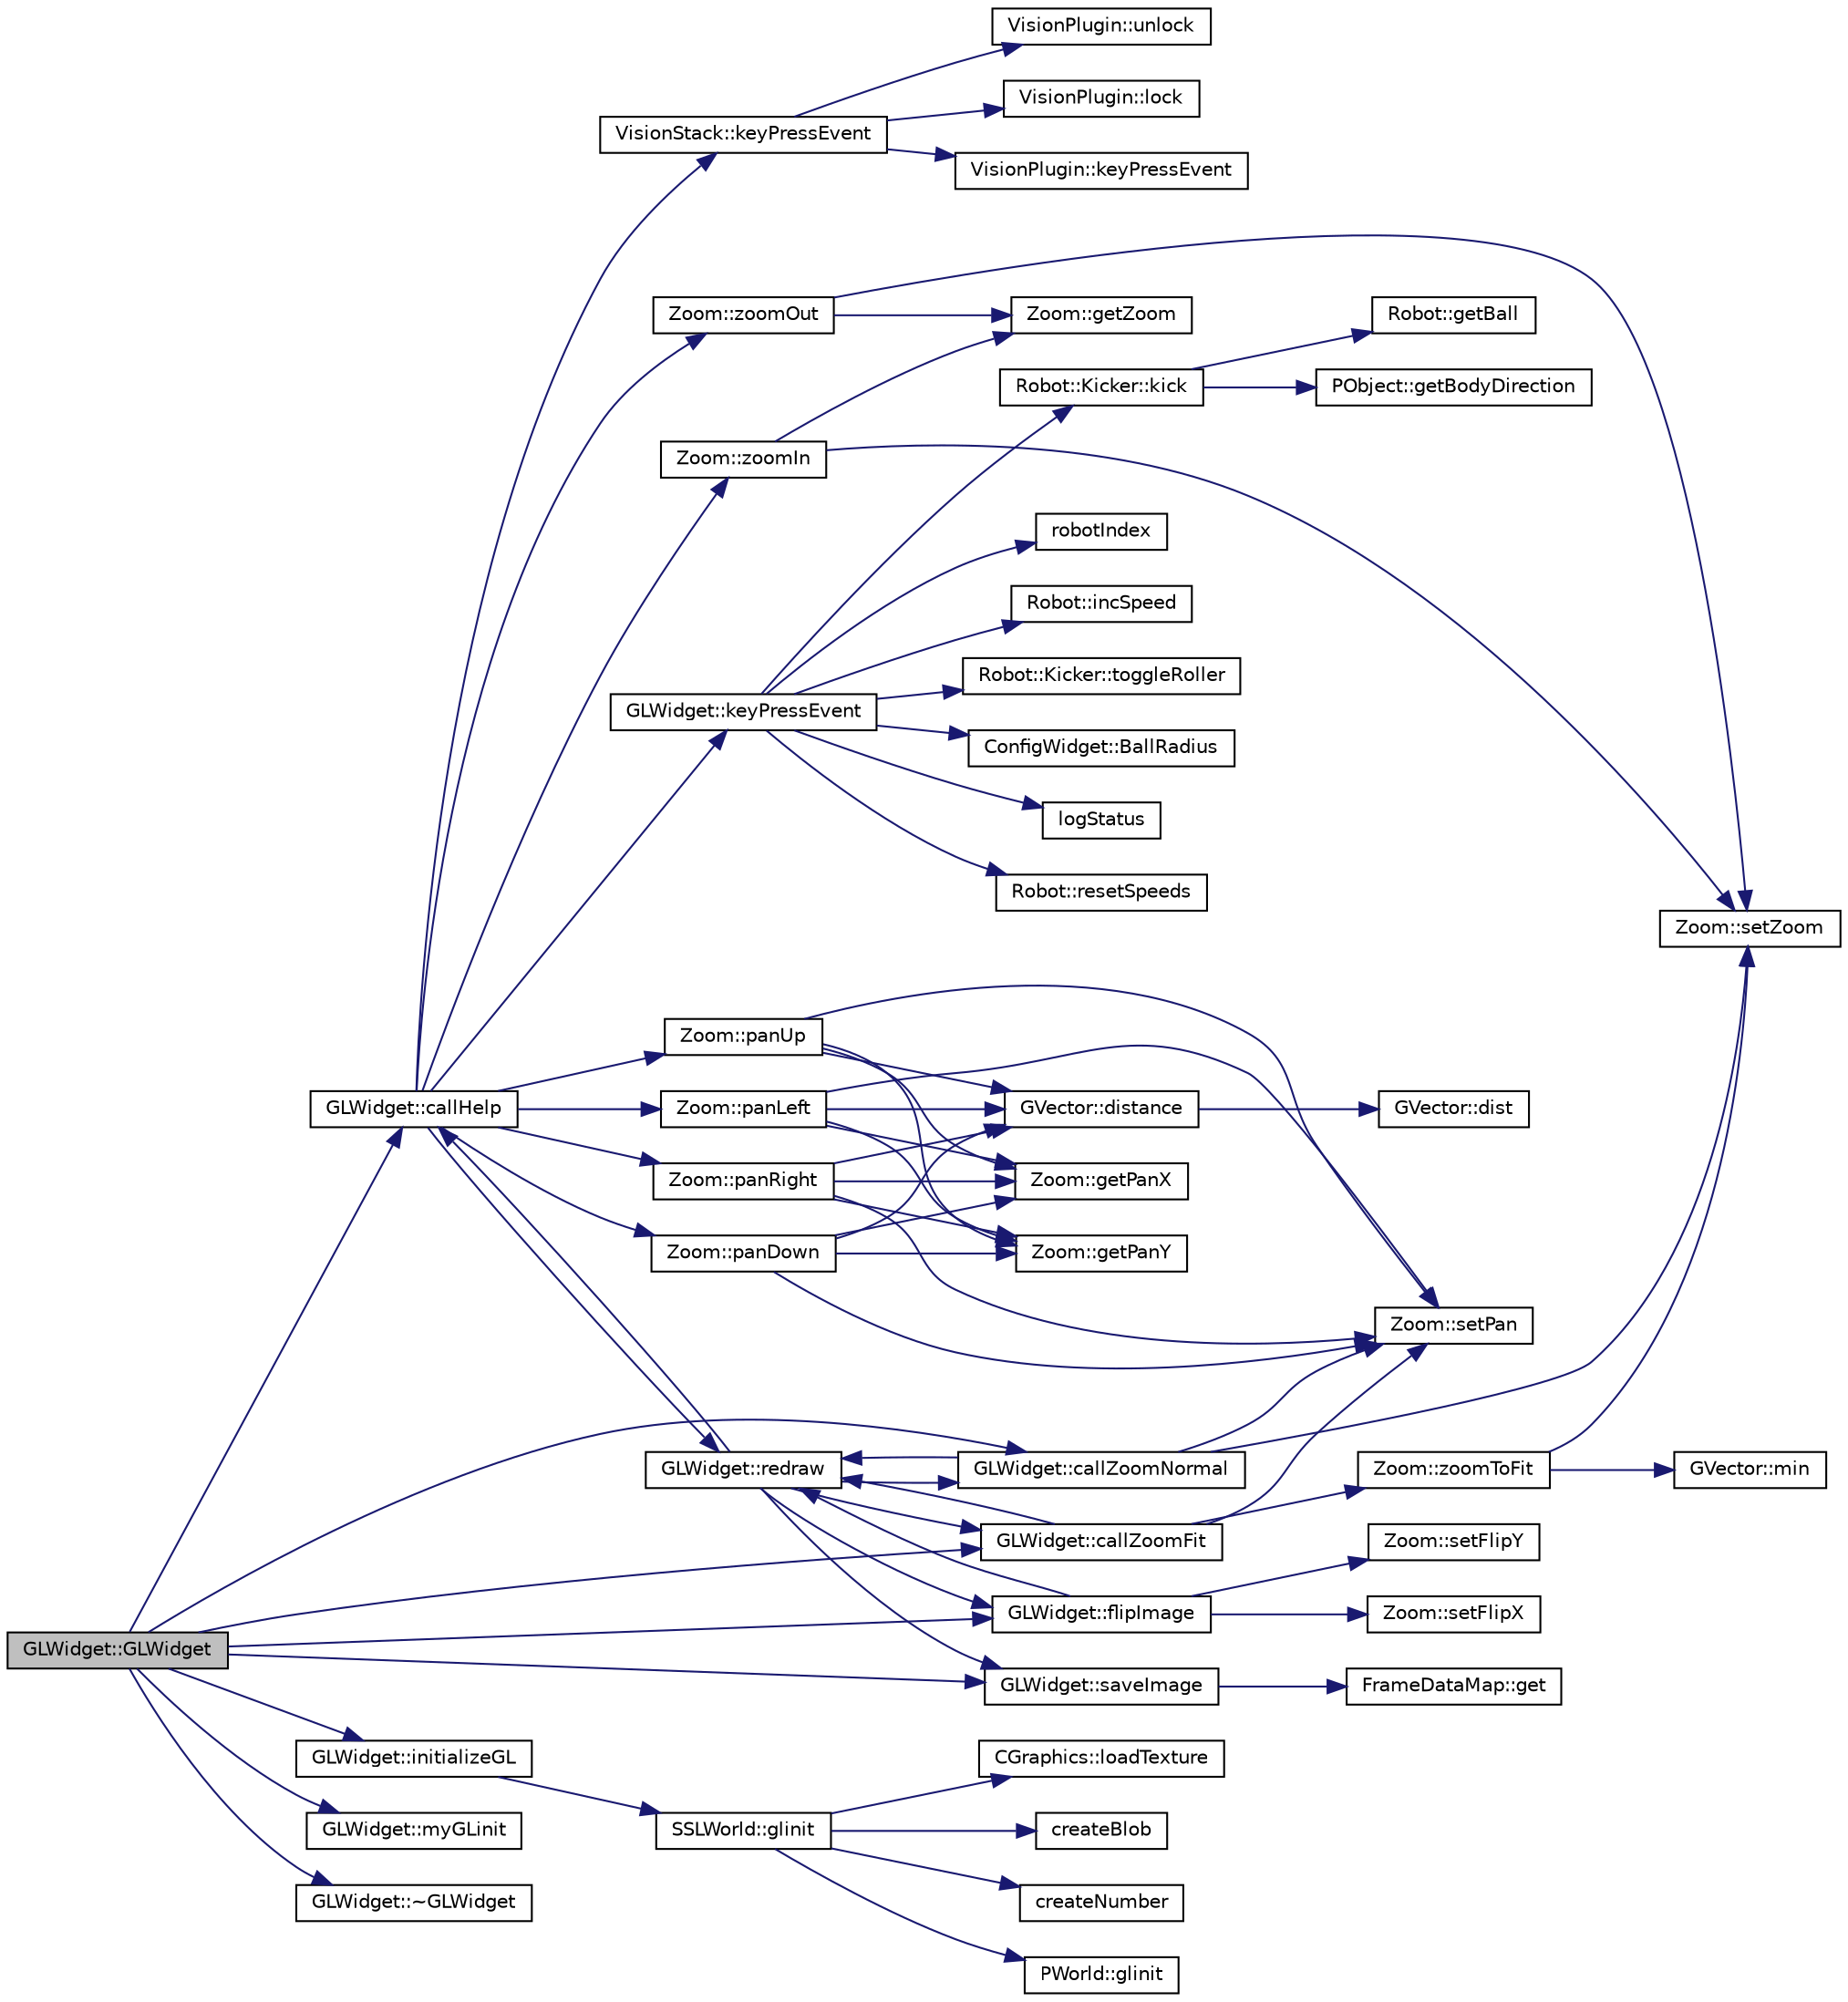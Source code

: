 digraph "GLWidget::GLWidget"
{
 // INTERACTIVE_SVG=YES
  edge [fontname="Helvetica",fontsize="10",labelfontname="Helvetica",labelfontsize="10"];
  node [fontname="Helvetica",fontsize="10",shape=record];
  rankdir="LR";
  Node1 [label="GLWidget::GLWidget",height=0.2,width=0.4,color="black", fillcolor="grey75", style="filled", fontcolor="black"];
  Node1 -> Node2 [color="midnightblue",fontsize="10",style="solid",fontname="Helvetica"];
  Node2 [label="GLWidget::callHelp",height=0.2,width=0.4,color="black", fillcolor="white", style="filled",URL="$da/d10/class_g_l_widget.html#a7fd6e2670f26ea0d6c2b45e0c5a4a5c0"];
  Node2 -> Node3 [color="midnightblue",fontsize="10",style="solid",fontname="Helvetica"];
  Node3 [label="GLWidget::keyPressEvent",height=0.2,width=0.4,color="black", fillcolor="white", style="filled",URL="$da/d10/class_g_l_widget.html#a43dfdc9164dfacb939a173e725651fa9"];
  Node3 -> Node4 [color="midnightblue",fontsize="10",style="solid",fontname="Helvetica"];
  Node4 [label="robotIndex",height=0.2,width=0.4,color="black", fillcolor="white", style="filled",URL="$d4/d4c/sslworld_8h.html#adc28e5d519f95cbce6aed7c31e2053a0"];
  Node3 -> Node5 [color="midnightblue",fontsize="10",style="solid",fontname="Helvetica"];
  Node5 [label="Robot::incSpeed",height=0.2,width=0.4,color="black", fillcolor="white", style="filled",URL="$d4/d84/class_robot.html#afd107984faadc63c0fecc8f3b193dc19"];
  Node3 -> Node6 [color="midnightblue",fontsize="10",style="solid",fontname="Helvetica"];
  Node6 [label="Robot::Kicker::kick",height=0.2,width=0.4,color="black", fillcolor="white", style="filled",URL="$d0/df4/class_robot_1_1_kicker.html#af03e999b46423654071e685628acef8a"];
  Node6 -> Node7 [color="midnightblue",fontsize="10",style="solid",fontname="Helvetica"];
  Node7 [label="PObject::getBodyDirection",height=0.2,width=0.4,color="black", fillcolor="white", style="filled",URL="$d1/d18/class_p_object.html#af2a0c45a02b9bfcfca0d9bb982d90a2d"];
  Node6 -> Node8 [color="midnightblue",fontsize="10",style="solid",fontname="Helvetica"];
  Node8 [label="Robot::getBall",height=0.2,width=0.4,color="black", fillcolor="white", style="filled",URL="$d4/d84/class_robot.html#a8ca7b39845a8917ae3b1fd1cf2691f4a"];
  Node3 -> Node9 [color="midnightblue",fontsize="10",style="solid",fontname="Helvetica"];
  Node9 [label="Robot::Kicker::toggleRoller",height=0.2,width=0.4,color="black", fillcolor="white", style="filled",URL="$d0/df4/class_robot_1_1_kicker.html#aab0d71cecc0703d3544236cc413d2a49"];
  Node3 -> Node10 [color="midnightblue",fontsize="10",style="solid",fontname="Helvetica"];
  Node10 [label="ConfigWidget::BallRadius",height=0.2,width=0.4,color="black", fillcolor="white", style="filled",URL="$d6/d55/class_config_widget.html#a2d8b917b9aaad10df48dc4afb3fc497d"];
  Node3 -> Node11 [color="midnightblue",fontsize="10",style="solid",fontname="Helvetica"];
  Node11 [label="logStatus",height=0.2,width=0.4,color="black", fillcolor="white", style="filled",URL="$d1/d8c/logger_8h.html#a99568d93d99c357f22a3f8b10dd836bb"];
  Node3 -> Node12 [color="midnightblue",fontsize="10",style="solid",fontname="Helvetica"];
  Node12 [label="Robot::resetSpeeds",height=0.2,width=0.4,color="black", fillcolor="white", style="filled",URL="$d4/d84/class_robot.html#a660544998a477896c1c7be8d97ae65e5"];
  Node2 -> Node13 [color="midnightblue",fontsize="10",style="solid",fontname="Helvetica"];
  Node13 [label="VisionStack::keyPressEvent",height=0.2,width=0.4,color="black", fillcolor="white", style="filled",URL="$d4/db3/class_vision_stack.html#acfb8735467c31cfa0a0a82d51317b389"];
  Node13 -> Node14 [color="midnightblue",fontsize="10",style="solid",fontname="Helvetica"];
  Node14 [label="VisionPlugin::lock",height=0.2,width=0.4,color="black", fillcolor="white", style="filled",URL="$d8/d1e/class_vision_plugin.html#aa2c1e8154280af786e0a683fc2dacd48"];
  Node13 -> Node15 [color="midnightblue",fontsize="10",style="solid",fontname="Helvetica"];
  Node15 [label="VisionPlugin::keyPressEvent",height=0.2,width=0.4,color="black", fillcolor="white", style="filled",URL="$d8/d1e/class_vision_plugin.html#a60f2f54618f1f8b2831f6ba07f75187b"];
  Node13 -> Node16 [color="midnightblue",fontsize="10",style="solid",fontname="Helvetica"];
  Node16 [label="VisionPlugin::unlock",height=0.2,width=0.4,color="black", fillcolor="white", style="filled",URL="$d8/d1e/class_vision_plugin.html#aad346bc1f6d4ea4930df2f07b9eed6d8"];
  Node2 -> Node17 [color="midnightblue",fontsize="10",style="solid",fontname="Helvetica"];
  Node17 [label="Zoom::panRight",height=0.2,width=0.4,color="black", fillcolor="white", style="filled",URL="$d0/dd2/class_zoom.html#aca679549bbc0c413f6b1ce4f8dd95ff6"];
  Node17 -> Node18 [color="midnightblue",fontsize="10",style="solid",fontname="Helvetica"];
  Node18 [label="Zoom::setPan",height=0.2,width=0.4,color="black", fillcolor="white", style="filled",URL="$d0/dd2/class_zoom.html#aa38f9217c3d27057ce2d8fdfbc9107a0"];
  Node17 -> Node19 [color="midnightblue",fontsize="10",style="solid",fontname="Helvetica"];
  Node19 [label="Zoom::getPanX",height=0.2,width=0.4,color="black", fillcolor="white", style="filled",URL="$d0/dd2/class_zoom.html#adf083b3646861c2cc43a516398a07bb3"];
  Node17 -> Node20 [color="midnightblue",fontsize="10",style="solid",fontname="Helvetica"];
  Node20 [label="GVector::distance",height=0.2,width=0.4,color="black", fillcolor="white", style="filled",URL="$d5/da9/namespace_g_vector.html#af5b98c588be57ac262e4d3b021f01bc3"];
  Node20 -> Node21 [color="midnightblue",fontsize="10",style="solid",fontname="Helvetica"];
  Node21 [label="GVector::dist",height=0.2,width=0.4,color="black", fillcolor="white", style="filled",URL="$d5/da9/namespace_g_vector.html#ab4c4f9f2d8f1f0fc9e71585f43c9df8f"];
  Node17 -> Node22 [color="midnightblue",fontsize="10",style="solid",fontname="Helvetica"];
  Node22 [label="Zoom::getPanY",height=0.2,width=0.4,color="black", fillcolor="white", style="filled",URL="$d0/dd2/class_zoom.html#a254ff3fcb8fadd89b222c4d8e1e73ef2"];
  Node2 -> Node23 [color="midnightblue",fontsize="10",style="solid",fontname="Helvetica"];
  Node23 [label="GLWidget::redraw",height=0.2,width=0.4,color="black", fillcolor="white", style="filled",URL="$da/d10/class_g_l_widget.html#a3c2a15e2dc8d00d66892a5419b95c740"];
  Node23 -> Node24 [color="midnightblue",fontsize="10",style="solid",fontname="Helvetica"];
  Node24 [label="GLWidget::flipImage",height=0.2,width=0.4,color="black", fillcolor="white", style="filled",URL="$da/d10/class_g_l_widget.html#aea03d21ab69dc3c2d7ad085c72fa7911"];
  Node24 -> Node25 [color="midnightblue",fontsize="10",style="solid",fontname="Helvetica"];
  Node25 [label="Zoom::setFlipX",height=0.2,width=0.4,color="black", fillcolor="white", style="filled",URL="$d0/dd2/class_zoom.html#ae49316c794d7721ff8b2abc17262b735"];
  Node24 -> Node26 [color="midnightblue",fontsize="10",style="solid",fontname="Helvetica"];
  Node26 [label="Zoom::setFlipY",height=0.2,width=0.4,color="black", fillcolor="white", style="filled",URL="$d0/dd2/class_zoom.html#abe9331f32b9846e2f95381660bbe793e"];
  Node24 -> Node23 [color="midnightblue",fontsize="10",style="solid",fontname="Helvetica"];
  Node23 -> Node27 [color="midnightblue",fontsize="10",style="solid",fontname="Helvetica"];
  Node27 [label="GLWidget::callZoomNormal",height=0.2,width=0.4,color="black", fillcolor="white", style="filled",URL="$da/d10/class_g_l_widget.html#a56ad5fa847158e2b162051e35aec3228"];
  Node27 -> Node18 [color="midnightblue",fontsize="10",style="solid",fontname="Helvetica"];
  Node27 -> Node28 [color="midnightblue",fontsize="10",style="solid",fontname="Helvetica"];
  Node28 [label="Zoom::setZoom",height=0.2,width=0.4,color="black", fillcolor="white", style="filled",URL="$d0/dd2/class_zoom.html#ab9a54366d5187d1559b815601431acd8"];
  Node27 -> Node23 [color="midnightblue",fontsize="10",style="solid",fontname="Helvetica"];
  Node23 -> Node29 [color="midnightblue",fontsize="10",style="solid",fontname="Helvetica"];
  Node29 [label="GLWidget::callZoomFit",height=0.2,width=0.4,color="black", fillcolor="white", style="filled",URL="$da/d10/class_g_l_widget.html#a0a19fee8dd3793786b5aa32f6febc41f"];
  Node29 -> Node18 [color="midnightblue",fontsize="10",style="solid",fontname="Helvetica"];
  Node29 -> Node30 [color="midnightblue",fontsize="10",style="solid",fontname="Helvetica"];
  Node30 [label="Zoom::zoomToFit",height=0.2,width=0.4,color="black", fillcolor="white", style="filled",URL="$d0/dd2/class_zoom.html#a1eca87f7d713bf00d51c2773448be650"];
  Node30 -> Node28 [color="midnightblue",fontsize="10",style="solid",fontname="Helvetica"];
  Node30 -> Node31 [color="midnightblue",fontsize="10",style="solid",fontname="Helvetica"];
  Node31 [label="GVector::min",height=0.2,width=0.4,color="black", fillcolor="white", style="filled",URL="$d5/da9/namespace_g_vector.html#a79b77964e0a1ea74cc1ca2048991fb73"];
  Node29 -> Node23 [color="midnightblue",fontsize="10",style="solid",fontname="Helvetica"];
  Node23 -> Node2 [color="midnightblue",fontsize="10",style="solid",fontname="Helvetica"];
  Node23 -> Node32 [color="midnightblue",fontsize="10",style="solid",fontname="Helvetica"];
  Node32 [label="GLWidget::saveImage",height=0.2,width=0.4,color="black", fillcolor="white", style="filled",URL="$da/d10/class_g_l_widget.html#af120382415838b98dcea42479be68883"];
  Node32 -> Node33 [color="midnightblue",fontsize="10",style="solid",fontname="Helvetica"];
  Node33 [label="FrameDataMap::get",height=0.2,width=0.4,color="black", fillcolor="white", style="filled",URL="$db/d71/class_frame_data_map.html#afd413bf943754d195c11e868b49dd974"];
  Node2 -> Node34 [color="midnightblue",fontsize="10",style="solid",fontname="Helvetica"];
  Node34 [label="Zoom::panLeft",height=0.2,width=0.4,color="black", fillcolor="white", style="filled",URL="$d0/dd2/class_zoom.html#a8de989a6698a2d7b46a79c9697d12870"];
  Node34 -> Node18 [color="midnightblue",fontsize="10",style="solid",fontname="Helvetica"];
  Node34 -> Node19 [color="midnightblue",fontsize="10",style="solid",fontname="Helvetica"];
  Node34 -> Node20 [color="midnightblue",fontsize="10",style="solid",fontname="Helvetica"];
  Node34 -> Node22 [color="midnightblue",fontsize="10",style="solid",fontname="Helvetica"];
  Node2 -> Node35 [color="midnightblue",fontsize="10",style="solid",fontname="Helvetica"];
  Node35 [label="Zoom::panDown",height=0.2,width=0.4,color="black", fillcolor="white", style="filled",URL="$d0/dd2/class_zoom.html#a9053d91d3562f5671c5cff9522eb7d60"];
  Node35 -> Node18 [color="midnightblue",fontsize="10",style="solid",fontname="Helvetica"];
  Node35 -> Node19 [color="midnightblue",fontsize="10",style="solid",fontname="Helvetica"];
  Node35 -> Node22 [color="midnightblue",fontsize="10",style="solid",fontname="Helvetica"];
  Node35 -> Node20 [color="midnightblue",fontsize="10",style="solid",fontname="Helvetica"];
  Node2 -> Node36 [color="midnightblue",fontsize="10",style="solid",fontname="Helvetica"];
  Node36 [label="Zoom::panUp",height=0.2,width=0.4,color="black", fillcolor="white", style="filled",URL="$d0/dd2/class_zoom.html#a2729faf2de0e0d301998b2f3eab6608e"];
  Node36 -> Node18 [color="midnightblue",fontsize="10",style="solid",fontname="Helvetica"];
  Node36 -> Node19 [color="midnightblue",fontsize="10",style="solid",fontname="Helvetica"];
  Node36 -> Node22 [color="midnightblue",fontsize="10",style="solid",fontname="Helvetica"];
  Node36 -> Node20 [color="midnightblue",fontsize="10",style="solid",fontname="Helvetica"];
  Node2 -> Node37 [color="midnightblue",fontsize="10",style="solid",fontname="Helvetica"];
  Node37 [label="Zoom::zoomIn",height=0.2,width=0.4,color="black", fillcolor="white", style="filled",URL="$d0/dd2/class_zoom.html#a3d46e7972aa770d2d51bbffce3312dc7"];
  Node37 -> Node28 [color="midnightblue",fontsize="10",style="solid",fontname="Helvetica"];
  Node37 -> Node38 [color="midnightblue",fontsize="10",style="solid",fontname="Helvetica"];
  Node38 [label="Zoom::getZoom",height=0.2,width=0.4,color="black", fillcolor="white", style="filled",URL="$d0/dd2/class_zoom.html#a91cb38928e897d562cc0b961ec12f643"];
  Node2 -> Node39 [color="midnightblue",fontsize="10",style="solid",fontname="Helvetica"];
  Node39 [label="Zoom::zoomOut",height=0.2,width=0.4,color="black", fillcolor="white", style="filled",URL="$d0/dd2/class_zoom.html#aaa05cff11ec4455d4007070d3dcdca99"];
  Node39 -> Node28 [color="midnightblue",fontsize="10",style="solid",fontname="Helvetica"];
  Node39 -> Node38 [color="midnightblue",fontsize="10",style="solid",fontname="Helvetica"];
  Node1 -> Node29 [color="midnightblue",fontsize="10",style="solid",fontname="Helvetica"];
  Node1 -> Node27 [color="midnightblue",fontsize="10",style="solid",fontname="Helvetica"];
  Node1 -> Node24 [color="midnightblue",fontsize="10",style="solid",fontname="Helvetica"];
  Node1 -> Node40 [color="midnightblue",fontsize="10",style="solid",fontname="Helvetica"];
  Node40 [label="GLWidget::initializeGL",height=0.2,width=0.4,color="black", fillcolor="white", style="filled",URL="$da/d10/class_g_l_widget.html#a7fab13e8cc9fc0730ca54c08b2c923a7"];
  Node40 -> Node41 [color="midnightblue",fontsize="10",style="solid",fontname="Helvetica"];
  Node41 [label="SSLWorld::glinit",height=0.2,width=0.4,color="black", fillcolor="white", style="filled",URL="$d9/d7f/class_s_s_l_world.html#a5e85828e4f5b22b9ba452c33687d254a"];
  Node41 -> Node42 [color="midnightblue",fontsize="10",style="solid",fontname="Helvetica"];
  Node42 [label="CGraphics::loadTexture",height=0.2,width=0.4,color="black", fillcolor="white", style="filled",URL="$dc/d90/class_c_graphics.html#a4be8b4f3f113c57eccc7cf6abda898a2"];
  Node41 -> Node43 [color="midnightblue",fontsize="10",style="solid",fontname="Helvetica"];
  Node43 [label="createBlob",height=0.2,width=0.4,color="black", fillcolor="white", style="filled",URL="$df/d80/sslworld_8cpp.html#a6dbf6a87e4c18707c0f852263d0b2b51"];
  Node41 -> Node44 [color="midnightblue",fontsize="10",style="solid",fontname="Helvetica"];
  Node44 [label="createNumber",height=0.2,width=0.4,color="black", fillcolor="white", style="filled",URL="$df/d80/sslworld_8cpp.html#a4bb1b39e51254d5b01a05aec52ba72c6"];
  Node41 -> Node45 [color="midnightblue",fontsize="10",style="solid",fontname="Helvetica"];
  Node45 [label="PWorld::glinit",height=0.2,width=0.4,color="black", fillcolor="white", style="filled",URL="$de/d29/class_p_world.html#ae836f943c8434f7704be7481f3462495"];
  Node1 -> Node46 [color="midnightblue",fontsize="10",style="solid",fontname="Helvetica"];
  Node46 [label="GLWidget::myGLinit",height=0.2,width=0.4,color="black", fillcolor="white", style="filled",URL="$da/d10/class_g_l_widget.html#afc22c0e79d8023d16451d7c785303a79"];
  Node1 -> Node32 [color="midnightblue",fontsize="10",style="solid",fontname="Helvetica"];
  Node1 -> Node47 [color="midnightblue",fontsize="10",style="solid",fontname="Helvetica"];
  Node47 [label="GLWidget::~GLWidget",height=0.2,width=0.4,color="black", fillcolor="white", style="filled",URL="$da/d10/class_g_l_widget.html#a535192a4262b4501e5493303834f45d3"];
}
